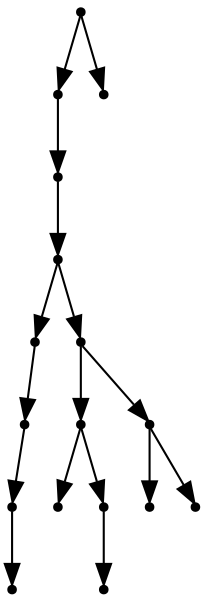 digraph {
  16 [shape=point];
  14 [shape=point];
  13 [shape=point];
  12 [shape=point];
  3 [shape=point];
  2 [shape=point];
  1 [shape=point];
  0 [shape=point];
  11 [shape=point];
  7 [shape=point];
  4 [shape=point];
  6 [shape=point];
  5 [shape=point];
  10 [shape=point];
  8 [shape=point];
  9 [shape=point];
  15 [shape=point];
16 -> 14;
14 -> 13;
13 -> 12;
12 -> 3;
3 -> 2;
2 -> 1;
1 -> 0;
12 -> 11;
11 -> 7;
7 -> 4;
7 -> 6;
6 -> 5;
11 -> 10;
10 -> 8;
10 -> 9;
16 -> 15;
}
